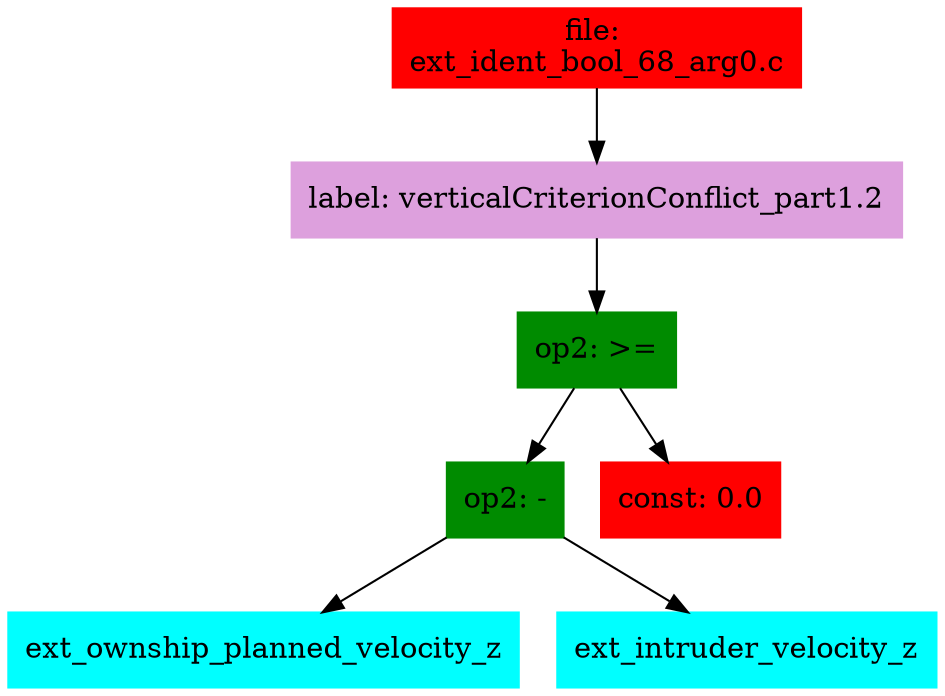 digraph G {
node [shape=box]

0 [label="file: 
ext_ident_bool_68_arg0.c",color=red, style=filled]
1 [label="label: verticalCriterionConflict_part1.2",color=plum, style=filled]
0 -> 1
2 [label="op2: >=",color=green4, style=filled]
1 -> 2
3 [label="op2: -",color=green4, style=filled]
2 -> 3
4 [label="ext_ownship_planned_velocity_z",color=cyan1, style=filled]
3 -> 4
5 [label="ext_intruder_velocity_z",color=cyan1, style=filled]
3 -> 5
6 [label="const: 0.0",color=red1, style=filled]
2 -> 6


}

